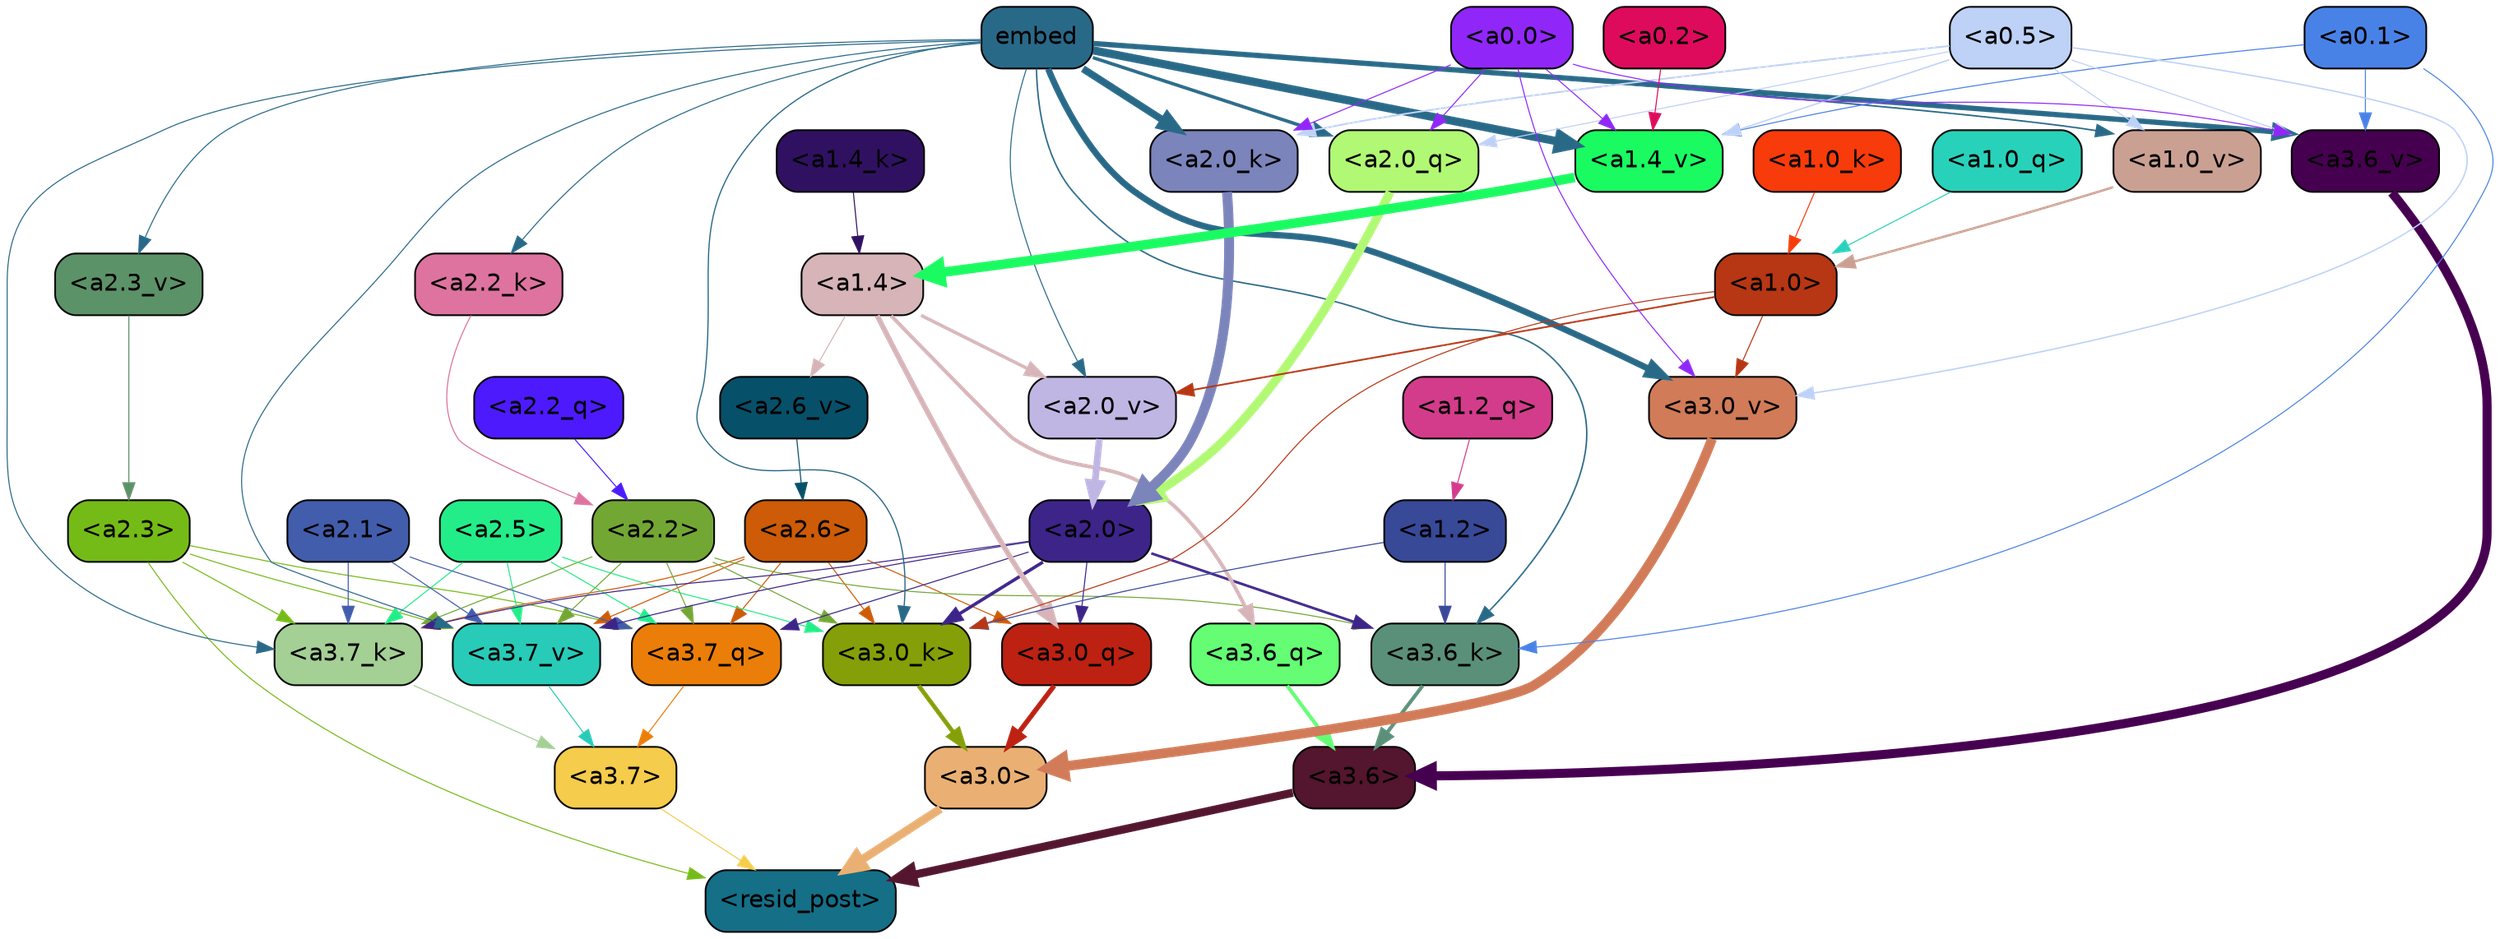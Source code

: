 strict digraph "" {
	graph [bgcolor=transparent,
		layout=dot,
		overlap=false,
		splines=true
	];
	"<a3.7>"	[color=black,
		fillcolor="#f5cc4b",
		fontname=Helvetica,
		shape=box,
		style="filled, rounded"];
	"<resid_post>"	[color=black,
		fillcolor="#156f87",
		fontname=Helvetica,
		shape=box,
		style="filled, rounded"];
	"<a3.7>" -> "<resid_post>"	[color="#f5cc4b",
		penwidth=0.6];
	"<a3.6>"	[color=black,
		fillcolor="#54152e",
		fontname=Helvetica,
		shape=box,
		style="filled, rounded"];
	"<a3.6>" -> "<resid_post>"	[color="#54152e",
		penwidth=4.7534414529800415];
	"<a3.0>"	[color=black,
		fillcolor="#eab073",
		fontname=Helvetica,
		shape=box,
		style="filled, rounded"];
	"<a3.0>" -> "<resid_post>"	[color="#eab073",
		penwidth=4.898576855659485];
	"<a2.3>"	[color=black,
		fillcolor="#75bb17",
		fontname=Helvetica,
		shape=box,
		style="filled, rounded"];
	"<a2.3>" -> "<resid_post>"	[color="#75bb17",
		penwidth=0.6];
	"<a3.7_q>"	[color=black,
		fillcolor="#eb7e08",
		fontname=Helvetica,
		shape=box,
		style="filled, rounded"];
	"<a2.3>" -> "<a3.7_q>"	[color="#75bb17",
		penwidth=0.6];
	"<a3.7_k>"	[color=black,
		fillcolor="#a4cf95",
		fontname=Helvetica,
		shape=box,
		style="filled, rounded"];
	"<a2.3>" -> "<a3.7_k>"	[color="#75bb17",
		penwidth=0.6];
	"<a3.7_v>"	[color=black,
		fillcolor="#28cbb8",
		fontname=Helvetica,
		shape=box,
		style="filled, rounded"];
	"<a2.3>" -> "<a3.7_v>"	[color="#75bb17",
		penwidth=0.6];
	"<a3.7_q>" -> "<a3.7>"	[color="#eb7e08",
		penwidth=0.6];
	"<a3.6_q>"	[color=black,
		fillcolor="#64fd74",
		fontname=Helvetica,
		shape=box,
		style="filled, rounded"];
	"<a3.6_q>" -> "<a3.6>"	[color="#64fd74",
		penwidth=2.160832464694977];
	"<a3.0_q>"	[color=black,
		fillcolor="#bd2112",
		fontname=Helvetica,
		shape=box,
		style="filled, rounded"];
	"<a3.0_q>" -> "<a3.0>"	[color="#bd2112",
		penwidth=2.870753765106201];
	"<a3.7_k>" -> "<a3.7>"	[color="#a4cf95",
		penwidth=0.6];
	"<a3.6_k>"	[color=black,
		fillcolor="#5a9079",
		fontname=Helvetica,
		shape=box,
		style="filled, rounded"];
	"<a3.6_k>" -> "<a3.6>"	[color="#5a9079",
		penwidth=2.13908451795578];
	"<a3.0_k>"	[color=black,
		fillcolor="#859f09",
		fontname=Helvetica,
		shape=box,
		style="filled, rounded"];
	"<a3.0_k>" -> "<a3.0>"	[color="#859f09",
		penwidth=2.520303964614868];
	"<a3.7_v>" -> "<a3.7>"	[color="#28cbb8",
		penwidth=0.6];
	"<a3.6_v>"	[color=black,
		fillcolor="#460050",
		fontname=Helvetica,
		shape=box,
		style="filled, rounded"];
	"<a3.6_v>" -> "<a3.6>"	[color="#460050",
		penwidth=5.297133803367615];
	"<a3.0_v>"	[color=black,
		fillcolor="#d17b58",
		fontname=Helvetica,
		shape=box,
		style="filled, rounded"];
	"<a3.0_v>" -> "<a3.0>"	[color="#d17b58",
		penwidth=5.680712580680847];
	"<a2.6>"	[color=black,
		fillcolor="#cd5b07",
		fontname=Helvetica,
		shape=box,
		style="filled, rounded"];
	"<a2.6>" -> "<a3.7_q>"	[color="#cd5b07",
		penwidth=0.6];
	"<a2.6>" -> "<a3.0_q>"	[color="#cd5b07",
		penwidth=0.6];
	"<a2.6>" -> "<a3.7_k>"	[color="#cd5b07",
		penwidth=0.6];
	"<a2.6>" -> "<a3.0_k>"	[color="#cd5b07",
		penwidth=0.6];
	"<a2.6>" -> "<a3.7_v>"	[color="#cd5b07",
		penwidth=0.6];
	"<a2.5>"	[color=black,
		fillcolor="#23ed88",
		fontname=Helvetica,
		shape=box,
		style="filled, rounded"];
	"<a2.5>" -> "<a3.7_q>"	[color="#23ed88",
		penwidth=0.6];
	"<a2.5>" -> "<a3.7_k>"	[color="#23ed88",
		penwidth=0.6];
	"<a2.5>" -> "<a3.0_k>"	[color="#23ed88",
		penwidth=0.6];
	"<a2.5>" -> "<a3.7_v>"	[color="#23ed88",
		penwidth=0.6];
	"<a2.2>"	[color=black,
		fillcolor="#73a734",
		fontname=Helvetica,
		shape=box,
		style="filled, rounded"];
	"<a2.2>" -> "<a3.7_q>"	[color="#73a734",
		penwidth=0.6];
	"<a2.2>" -> "<a3.7_k>"	[color="#73a734",
		penwidth=0.6];
	"<a2.2>" -> "<a3.6_k>"	[color="#73a734",
		penwidth=0.6];
	"<a2.2>" -> "<a3.0_k>"	[color="#73a734",
		penwidth=0.6];
	"<a2.2>" -> "<a3.7_v>"	[color="#73a734",
		penwidth=0.6];
	"<a2.1>"	[color=black,
		fillcolor="#425dac",
		fontname=Helvetica,
		shape=box,
		style="filled, rounded"];
	"<a2.1>" -> "<a3.7_q>"	[color="#425dac",
		penwidth=0.6];
	"<a2.1>" -> "<a3.7_k>"	[color="#425dac",
		penwidth=0.6];
	"<a2.1>" -> "<a3.7_v>"	[color="#425dac",
		penwidth=0.6];
	"<a2.0>"	[color=black,
		fillcolor="#3d2489",
		fontname=Helvetica,
		shape=box,
		style="filled, rounded"];
	"<a2.0>" -> "<a3.7_q>"	[color="#3d2489",
		penwidth=0.6];
	"<a2.0>" -> "<a3.0_q>"	[color="#3d2489",
		penwidth=0.6];
	"<a2.0>" -> "<a3.7_k>"	[color="#3d2489",
		penwidth=0.6];
	"<a2.0>" -> "<a3.6_k>"	[color="#3d2489",
		penwidth=1.4784413101151586];
	"<a2.0>" -> "<a3.0_k>"	[color="#3d2489",
		penwidth=1.8858084231615067];
	"<a2.0>" -> "<a3.7_v>"	[color="#3d2489",
		penwidth=0.6];
	"<a1.4>"	[color=black,
		fillcolor="#d6b4b8",
		fontname=Helvetica,
		shape=box,
		style="filled, rounded"];
	"<a1.4>" -> "<a3.6_q>"	[color="#d6b4b8",
		penwidth=2.149975523352623];
	"<a1.4>" -> "<a3.0_q>"	[color="#d6b4b8",
		penwidth=3.0018038749694824];
	"<a2.6_v>"	[color=black,
		fillcolor="#075069",
		fontname=Helvetica,
		shape=box,
		style="filled, rounded"];
	"<a1.4>" -> "<a2.6_v>"	[color="#d6b4b8",
		penwidth=0.6];
	"<a2.0_v>"	[color=black,
		fillcolor="#c0b6e4",
		fontname=Helvetica,
		shape=box,
		style="filled, rounded"];
	"<a1.4>" -> "<a2.0_v>"	[color="#d6b4b8",
		penwidth=1.925402581691742];
	embed	[color=black,
		fillcolor="#296988",
		fontname=Helvetica,
		shape=box,
		style="filled, rounded"];
	embed -> "<a3.7_k>"	[color="#296988",
		penwidth=0.6];
	embed -> "<a3.6_k>"	[color="#296988",
		penwidth=0.8552796393632889];
	embed -> "<a3.0_k>"	[color="#296988",
		penwidth=0.691851794719696];
	embed -> "<a3.7_v>"	[color="#296988",
		penwidth=0.6];
	embed -> "<a3.6_v>"	[color="#296988",
		penwidth=3.067279100418091];
	embed -> "<a3.0_v>"	[color="#296988",
		penwidth=3.6927278637886047];
	"<a2.0_q>"	[color=black,
		fillcolor="#b1f874",
		fontname=Helvetica,
		shape=box,
		style="filled, rounded"];
	embed -> "<a2.0_q>"	[color="#296988",
		penwidth=1.944248914718628];
	"<a2.2_k>"	[color=black,
		fillcolor="#de73a0",
		fontname=Helvetica,
		shape=box,
		style="filled, rounded"];
	embed -> "<a2.2_k>"	[color="#296988",
		penwidth=0.6];
	"<a2.0_k>"	[color=black,
		fillcolor="#7b84bb",
		fontname=Helvetica,
		shape=box,
		style="filled, rounded"];
	embed -> "<a2.0_k>"	[color="#296988",
		penwidth=4.198909968137741];
	"<a2.3_v>"	[color=black,
		fillcolor="#5c9267",
		fontname=Helvetica,
		shape=box,
		style="filled, rounded"];
	embed -> "<a2.3_v>"	[color="#296988",
		penwidth=0.6];
	embed -> "<a2.0_v>"	[color="#296988",
		penwidth=0.6];
	"<a1.4_v>"	[color=black,
		fillcolor="#1afb61",
		fontname=Helvetica,
		shape=box,
		style="filled, rounded"];
	embed -> "<a1.4_v>"	[color="#296988",
		penwidth=4.780120432376862];
	"<a1.0_v>"	[color=black,
		fillcolor="#caa092",
		fontname=Helvetica,
		shape=box,
		style="filled, rounded"];
	embed -> "<a1.0_v>"	[color="#296988",
		penwidth=0.8886437299661338];
	"<a1.2>"	[color=black,
		fillcolor="#384998",
		fontname=Helvetica,
		shape=box,
		style="filled, rounded"];
	"<a1.2>" -> "<a3.6_k>"	[color="#384998",
		penwidth=0.6];
	"<a1.2>" -> "<a3.0_k>"	[color="#384998",
		penwidth=0.6];
	"<a0.1>"	[color=black,
		fillcolor="#4982e7",
		fontname=Helvetica,
		shape=box,
		style="filled, rounded"];
	"<a0.1>" -> "<a3.6_k>"	[color="#4982e7",
		penwidth=0.6];
	"<a0.1>" -> "<a3.6_v>"	[color="#4982e7",
		penwidth=0.6];
	"<a0.1>" -> "<a1.4_v>"	[color="#4982e7",
		penwidth=0.6];
	"<a1.0>"	[color=black,
		fillcolor="#b73614",
		fontname=Helvetica,
		shape=box,
		style="filled, rounded"];
	"<a1.0>" -> "<a3.0_k>"	[color="#b73614",
		penwidth=0.6];
	"<a1.0>" -> "<a3.0_v>"	[color="#b73614",
		penwidth=0.6];
	"<a1.0>" -> "<a2.0_v>"	[color="#b73614",
		penwidth=0.9920598268508911];
	"<a0.5>"	[color=black,
		fillcolor="#bed1f7",
		fontname=Helvetica,
		shape=box,
		style="filled, rounded"];
	"<a0.5>" -> "<a3.6_v>"	[color="#bed1f7",
		penwidth=0.6];
	"<a0.5>" -> "<a3.0_v>"	[color="#bed1f7",
		penwidth=0.8028683364391327];
	"<a0.5>" -> "<a2.0_q>"	[color="#bed1f7",
		penwidth=0.6];
	"<a0.5>" -> "<a2.0_k>"	[color="#bed1f7",
		penwidth=0.9883035719394684];
	"<a0.5>" -> "<a1.4_v>"	[color="#bed1f7",
		penwidth=0.7686666250228882];
	"<a0.5>" -> "<a1.0_v>"	[color="#bed1f7",
		penwidth=0.6];
	"<a0.0>"	[color=black,
		fillcolor="#9027f8",
		fontname=Helvetica,
		shape=box,
		style="filled, rounded"];
	"<a0.0>" -> "<a3.6_v>"	[color="#9027f8",
		penwidth=0.6];
	"<a0.0>" -> "<a3.0_v>"	[color="#9027f8",
		penwidth=0.6];
	"<a0.0>" -> "<a2.0_q>"	[color="#9027f8",
		penwidth=0.6];
	"<a0.0>" -> "<a2.0_k>"	[color="#9027f8",
		penwidth=0.6];
	"<a0.0>" -> "<a1.4_v>"	[color="#9027f8",
		penwidth=0.6];
	"<a2.2_q>"	[color=black,
		fillcolor="#4d1afd",
		fontname=Helvetica,
		shape=box,
		style="filled, rounded"];
	"<a2.2_q>" -> "<a2.2>"	[color="#4d1afd",
		penwidth=0.6];
	"<a2.0_q>" -> "<a2.0>"	[color="#b1f874",
		penwidth=5.1847569942474365];
	"<a2.2_k>" -> "<a2.2>"	[color="#de73a0",
		penwidth=0.6149471998214722];
	"<a2.0_k>" -> "<a2.0>"	[color="#7b84bb",
		penwidth=5.773491740226746];
	"<a2.6_v>" -> "<a2.6>"	[color="#075069",
		penwidth=0.6];
	"<a2.3_v>" -> "<a2.3>"	[color="#5c9267",
		penwidth=0.6];
	"<a2.0_v>" -> "<a2.0>"	[color="#c0b6e4",
		penwidth=3.9731863737106323];
	"<a1.2_q>"	[color=black,
		fillcolor="#d33c8b",
		fontname=Helvetica,
		shape=box,
		style="filled, rounded"];
	"<a1.2_q>" -> "<a1.2>"	[color="#d33c8b",
		penwidth=0.6];
	"<a1.0_q>"	[color=black,
		fillcolor="#28d2ba",
		fontname=Helvetica,
		shape=box,
		style="filled, rounded"];
	"<a1.0_q>" -> "<a1.0>"	[color="#28d2ba",
		penwidth=0.6];
	"<a1.4_k>"	[color=black,
		fillcolor="#301161",
		fontname=Helvetica,
		shape=box,
		style="filled, rounded"];
	"<a1.4_k>" -> "<a1.4>"	[color="#301161",
		penwidth=0.6];
	"<a1.0_k>"	[color=black,
		fillcolor="#f73b0b",
		fontname=Helvetica,
		shape=box,
		style="filled, rounded"];
	"<a1.0_k>" -> "<a1.0>"	[color="#f73b0b",
		penwidth=0.6];
	"<a1.4_v>" -> "<a1.4>"	[color="#1afb61",
		penwidth=5.565408229827881];
	"<a1.0_v>" -> "<a1.0>"	[color="#caa092",
		penwidth=1.3358666002750397];
	"<a0.2>"	[color=black,
		fillcolor="#de0b5d",
		fontname=Helvetica,
		shape=box,
		style="filled, rounded"];
	"<a0.2>" -> "<a1.4_v>"	[color="#de0b5d",
		penwidth=0.6];
}
